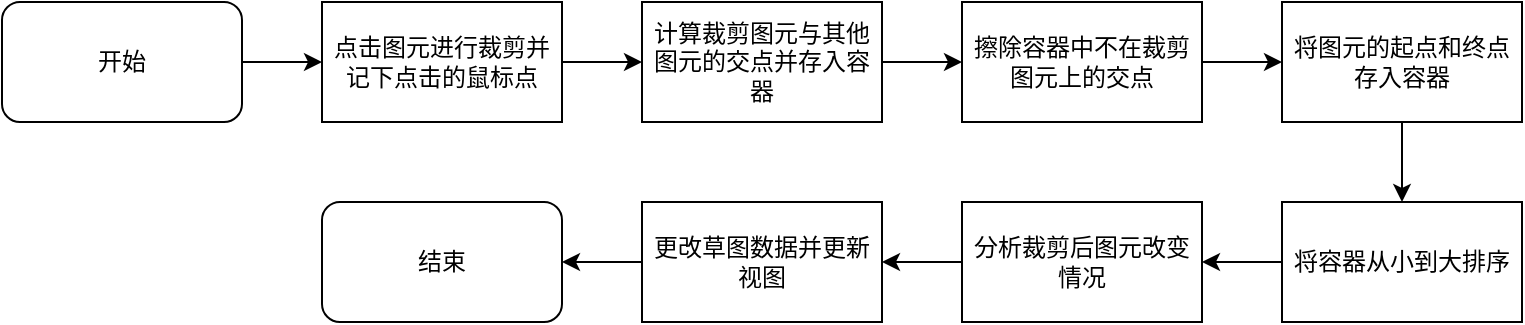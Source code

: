 <mxfile version="22.0.8" type="github">
  <diagram name="第 1 页" id="e_o4env3HkdlXo3GYPFy">
    <mxGraphModel dx="1290" dy="580" grid="1" gridSize="10" guides="1" tooltips="1" connect="1" arrows="1" fold="1" page="1" pageScale="1" pageWidth="827" pageHeight="1169" math="0" shadow="0">
      <root>
        <mxCell id="0" />
        <mxCell id="1" parent="0" />
        <mxCell id="h0r3E1O9jQe5Kkb9FBnz-2" style="edgeStyle=orthogonalEdgeStyle;rounded=0;orthogonalLoop=1;jettySize=auto;html=1;" edge="1" parent="1" source="h0r3E1O9jQe5Kkb9FBnz-1">
          <mxGeometry relative="1" as="geometry">
            <mxPoint x="200" y="210" as="targetPoint" />
          </mxGeometry>
        </mxCell>
        <mxCell id="h0r3E1O9jQe5Kkb9FBnz-1" value="开始" style="rounded=1;whiteSpace=wrap;html=1;" vertex="1" parent="1">
          <mxGeometry x="40" y="180" width="120" height="60" as="geometry" />
        </mxCell>
        <mxCell id="h0r3E1O9jQe5Kkb9FBnz-15" style="edgeStyle=orthogonalEdgeStyle;rounded=0;orthogonalLoop=1;jettySize=auto;html=1;entryX=0;entryY=0.5;entryDx=0;entryDy=0;" edge="1" parent="1" source="h0r3E1O9jQe5Kkb9FBnz-3" target="h0r3E1O9jQe5Kkb9FBnz-5">
          <mxGeometry relative="1" as="geometry" />
        </mxCell>
        <mxCell id="h0r3E1O9jQe5Kkb9FBnz-3" value="点击图元进行裁剪并记下点击的鼠标点" style="rounded=0;whiteSpace=wrap;html=1;" vertex="1" parent="1">
          <mxGeometry x="200" y="180" width="120" height="60" as="geometry" />
        </mxCell>
        <mxCell id="h0r3E1O9jQe5Kkb9FBnz-16" style="edgeStyle=orthogonalEdgeStyle;rounded=0;orthogonalLoop=1;jettySize=auto;html=1;entryX=0;entryY=0.5;entryDx=0;entryDy=0;" edge="1" parent="1" source="h0r3E1O9jQe5Kkb9FBnz-5" target="h0r3E1O9jQe5Kkb9FBnz-7">
          <mxGeometry relative="1" as="geometry" />
        </mxCell>
        <mxCell id="h0r3E1O9jQe5Kkb9FBnz-5" value="计算裁剪图元与其他图元的交点并存入容器" style="rounded=0;whiteSpace=wrap;html=1;" vertex="1" parent="1">
          <mxGeometry x="360" y="180" width="120" height="60" as="geometry" />
        </mxCell>
        <mxCell id="h0r3E1O9jQe5Kkb9FBnz-17" style="edgeStyle=orthogonalEdgeStyle;rounded=0;orthogonalLoop=1;jettySize=auto;html=1;entryX=0;entryY=0.5;entryDx=0;entryDy=0;" edge="1" parent="1" source="h0r3E1O9jQe5Kkb9FBnz-7" target="h0r3E1O9jQe5Kkb9FBnz-9">
          <mxGeometry relative="1" as="geometry" />
        </mxCell>
        <mxCell id="h0r3E1O9jQe5Kkb9FBnz-7" value="擦除容器中不在裁剪图元上的交点" style="rounded=0;whiteSpace=wrap;html=1;" vertex="1" parent="1">
          <mxGeometry x="520" y="180" width="120" height="60" as="geometry" />
        </mxCell>
        <mxCell id="h0r3E1O9jQe5Kkb9FBnz-18" style="edgeStyle=orthogonalEdgeStyle;rounded=0;orthogonalLoop=1;jettySize=auto;html=1;entryX=0.5;entryY=0;entryDx=0;entryDy=0;" edge="1" parent="1" source="h0r3E1O9jQe5Kkb9FBnz-9" target="h0r3E1O9jQe5Kkb9FBnz-10">
          <mxGeometry relative="1" as="geometry" />
        </mxCell>
        <mxCell id="h0r3E1O9jQe5Kkb9FBnz-9" value="将图元的起点和终点存入容器" style="rounded=0;whiteSpace=wrap;html=1;" vertex="1" parent="1">
          <mxGeometry x="680" y="180" width="120" height="60" as="geometry" />
        </mxCell>
        <mxCell id="h0r3E1O9jQe5Kkb9FBnz-19" style="edgeStyle=orthogonalEdgeStyle;rounded=0;orthogonalLoop=1;jettySize=auto;html=1;entryX=1;entryY=0.5;entryDx=0;entryDy=0;" edge="1" parent="1" source="h0r3E1O9jQe5Kkb9FBnz-10" target="h0r3E1O9jQe5Kkb9FBnz-11">
          <mxGeometry relative="1" as="geometry" />
        </mxCell>
        <mxCell id="h0r3E1O9jQe5Kkb9FBnz-10" value="将容器从小到大排序" style="rounded=0;whiteSpace=wrap;html=1;" vertex="1" parent="1">
          <mxGeometry x="680" y="280" width="120" height="60" as="geometry" />
        </mxCell>
        <mxCell id="h0r3E1O9jQe5Kkb9FBnz-20" style="edgeStyle=orthogonalEdgeStyle;rounded=0;orthogonalLoop=1;jettySize=auto;html=1;entryX=1;entryY=0.5;entryDx=0;entryDy=0;" edge="1" parent="1" source="h0r3E1O9jQe5Kkb9FBnz-11" target="h0r3E1O9jQe5Kkb9FBnz-12">
          <mxGeometry relative="1" as="geometry" />
        </mxCell>
        <mxCell id="h0r3E1O9jQe5Kkb9FBnz-11" value="分析裁剪后图元改变情况" style="rounded=0;whiteSpace=wrap;html=1;" vertex="1" parent="1">
          <mxGeometry x="520" y="280" width="120" height="60" as="geometry" />
        </mxCell>
        <mxCell id="h0r3E1O9jQe5Kkb9FBnz-21" style="edgeStyle=orthogonalEdgeStyle;rounded=0;orthogonalLoop=1;jettySize=auto;html=1;entryX=1;entryY=0.5;entryDx=0;entryDy=0;" edge="1" parent="1" source="h0r3E1O9jQe5Kkb9FBnz-12" target="h0r3E1O9jQe5Kkb9FBnz-13">
          <mxGeometry relative="1" as="geometry" />
        </mxCell>
        <mxCell id="h0r3E1O9jQe5Kkb9FBnz-12" value="更改草图数据并更新视图" style="rounded=0;whiteSpace=wrap;html=1;" vertex="1" parent="1">
          <mxGeometry x="360" y="280" width="120" height="60" as="geometry" />
        </mxCell>
        <mxCell id="h0r3E1O9jQe5Kkb9FBnz-13" value="结束" style="rounded=1;whiteSpace=wrap;html=1;" vertex="1" parent="1">
          <mxGeometry x="200" y="280" width="120" height="60" as="geometry" />
        </mxCell>
      </root>
    </mxGraphModel>
  </diagram>
</mxfile>
